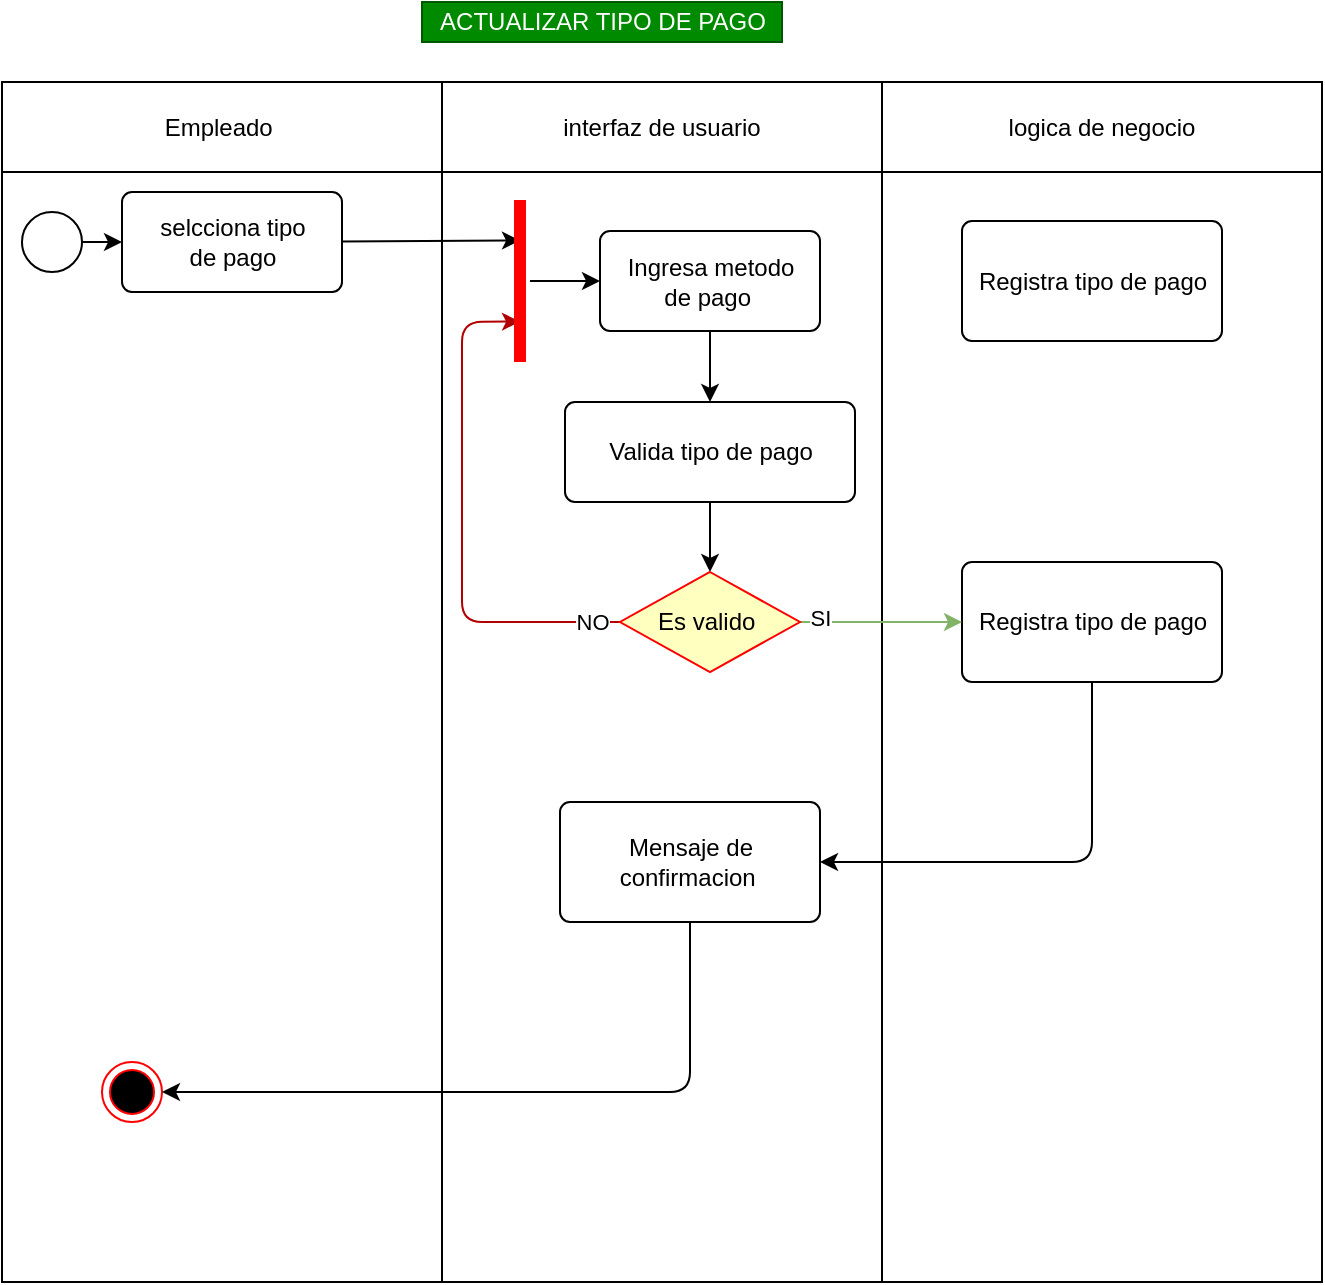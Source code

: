 <mxfile>
    <diagram id="9-XA4M4q2QKGlRUUP0wQ" name="Page-1">
        <mxGraphModel dx="814" dy="607" grid="1" gridSize="10" guides="1" tooltips="1" connect="1" arrows="1" fold="1" page="1" pageScale="1" pageWidth="827" pageHeight="1169" math="0" shadow="0">
            <root>
                <mxCell id="0"/>
                <mxCell id="1" parent="0"/>
                <mxCell id="41" value="ACTUALIZAR TIPO DE PAGO" style="text;html=1;resizable=0;autosize=1;align=center;verticalAlign=middle;points=[];rounded=0;fillColor=#008a00;fontColor=#ffffff;strokeColor=#005700;" vertex="1" parent="1">
                    <mxGeometry x="270" y="70" width="180" height="20" as="geometry"/>
                </mxCell>
                <mxCell id="42" value="" style="shape=table;startSize=0;container=1;collapsible=0;childLayout=tableLayout;" vertex="1" parent="1">
                    <mxGeometry x="60" y="110" width="660" height="600" as="geometry"/>
                </mxCell>
                <mxCell id="43" value="" style="shape=partialRectangle;collapsible=0;dropTarget=0;pointerEvents=0;fillColor=none;top=0;left=0;bottom=0;right=0;points=[[0,0.5],[1,0.5]];portConstraint=eastwest;" vertex="1" parent="42">
                    <mxGeometry width="660" height="45" as="geometry"/>
                </mxCell>
                <mxCell id="44" value="Empleado&amp;nbsp;" style="shape=partialRectangle;html=1;whiteSpace=wrap;connectable=0;overflow=hidden;fillColor=none;top=0;left=0;bottom=0;right=0;pointerEvents=1;" vertex="1" parent="43">
                    <mxGeometry width="220" height="45" as="geometry">
                        <mxRectangle width="220" height="45" as="alternateBounds"/>
                    </mxGeometry>
                </mxCell>
                <mxCell id="45" value="interfaz de usuario" style="shape=partialRectangle;html=1;whiteSpace=wrap;connectable=0;overflow=hidden;fillColor=none;top=0;left=0;bottom=0;right=0;pointerEvents=1;" vertex="1" parent="43">
                    <mxGeometry x="220" width="220" height="45" as="geometry">
                        <mxRectangle width="220" height="45" as="alternateBounds"/>
                    </mxGeometry>
                </mxCell>
                <mxCell id="46" value="logica de negocio" style="shape=partialRectangle;html=1;whiteSpace=wrap;connectable=0;overflow=hidden;fillColor=none;top=0;left=0;bottom=0;right=0;pointerEvents=1;" vertex="1" parent="43">
                    <mxGeometry x="440" width="220" height="45" as="geometry">
                        <mxRectangle width="220" height="45" as="alternateBounds"/>
                    </mxGeometry>
                </mxCell>
                <mxCell id="47" value="" style="shape=partialRectangle;collapsible=0;dropTarget=0;pointerEvents=0;fillColor=none;top=0;left=0;bottom=0;right=0;points=[[0,0.5],[1,0.5]];portConstraint=eastwest;" vertex="1" parent="42">
                    <mxGeometry y="45" width="660" height="555" as="geometry"/>
                </mxCell>
                <mxCell id="48" value="" style="shape=partialRectangle;html=1;whiteSpace=wrap;connectable=0;overflow=hidden;fillColor=none;top=0;left=0;bottom=0;right=0;pointerEvents=1;" vertex="1" parent="47">
                    <mxGeometry width="220" height="555" as="geometry">
                        <mxRectangle width="220" height="555" as="alternateBounds"/>
                    </mxGeometry>
                </mxCell>
                <mxCell id="49" value="" style="shape=partialRectangle;html=1;whiteSpace=wrap;connectable=0;overflow=hidden;fillColor=none;top=0;left=0;bottom=0;right=0;pointerEvents=1;" vertex="1" parent="47">
                    <mxGeometry x="220" width="220" height="555" as="geometry">
                        <mxRectangle width="220" height="555" as="alternateBounds"/>
                    </mxGeometry>
                </mxCell>
                <mxCell id="50" value="" style="shape=partialRectangle;html=1;whiteSpace=wrap;connectable=0;overflow=hidden;fillColor=none;top=0;left=0;bottom=0;right=0;pointerEvents=1;" vertex="1" parent="47">
                    <mxGeometry x="440" width="220" height="555" as="geometry">
                        <mxRectangle width="220" height="555" as="alternateBounds"/>
                    </mxGeometry>
                </mxCell>
                <mxCell id="51" style="edgeStyle=none;html=1;entryX=0;entryY=0.5;entryDx=0;entryDy=0;" edge="1" parent="1" source="52">
                    <mxGeometry relative="1" as="geometry">
                        <mxPoint x="120" y="190" as="targetPoint"/>
                    </mxGeometry>
                </mxCell>
                <mxCell id="52" value="" style="ellipse;html=1;fillColor=#FFFFFF;" vertex="1" parent="1">
                    <mxGeometry x="70" y="175" width="30" height="30" as="geometry"/>
                </mxCell>
                <mxCell id="53" value="" style="ellipse;html=1;shape=endState;fillColor=#000000;strokeColor=#ff0000;" vertex="1" parent="1">
                    <mxGeometry x="110" y="600" width="30" height="30" as="geometry"/>
                </mxCell>
                <mxCell id="54" style="edgeStyle=none;html=1;entryX=0.75;entryY=0.5;entryDx=0;entryDy=0;entryPerimeter=0;" edge="1" parent="1" source="55" target="70">
                    <mxGeometry relative="1" as="geometry">
                        <mxPoint x="270" y="200" as="targetPoint"/>
                    </mxGeometry>
                </mxCell>
                <mxCell id="55" value="&lt;font color=&quot;#000000&quot;&gt;selcciona tipo&lt;br&gt;&amp;nbsp;de pago&amp;nbsp;&lt;/font&gt;" style="html=1;align=center;verticalAlign=middle;rounded=1;absoluteArcSize=1;arcSize=10;dashed=0;fillColor=#FFFFFF;" vertex="1" parent="1">
                    <mxGeometry x="120" y="165" width="110" height="50" as="geometry"/>
                </mxCell>
                <mxCell id="56" style="edgeStyle=none;html=1;entryX=0.5;entryY=0;entryDx=0;entryDy=0;" edge="1" parent="1" source="57" target="63">
                    <mxGeometry relative="1" as="geometry"/>
                </mxCell>
                <mxCell id="57" value="&lt;font color=&quot;#000000&quot;&gt;Ingresa metodo&lt;br&gt;de pago&amp;nbsp;&lt;/font&gt;" style="html=1;align=center;verticalAlign=middle;rounded=1;absoluteArcSize=1;arcSize=10;dashed=0;fillColor=#FFFFFF;" vertex="1" parent="1">
                    <mxGeometry x="359" y="184.5" width="110" height="50" as="geometry"/>
                </mxCell>
                <mxCell id="58" style="edgeStyle=none;html=1;entryX=1;entryY=0.5;entryDx=0;entryDy=0;" edge="1" parent="1" source="59" target="61">
                    <mxGeometry relative="1" as="geometry">
                        <Array as="points">
                            <mxPoint x="605" y="500"/>
                        </Array>
                    </mxGeometry>
                </mxCell>
                <mxCell id="59" value="&lt;font color=&quot;#000000&quot;&gt;Registra tipo de pago&lt;/font&gt;" style="html=1;align=center;verticalAlign=middle;rounded=1;absoluteArcSize=1;arcSize=10;dashed=0;fillColor=#FFFFFF;" vertex="1" parent="1">
                    <mxGeometry x="540" y="350" width="130" height="60" as="geometry"/>
                </mxCell>
                <mxCell id="60" style="edgeStyle=none;html=1;entryX=1;entryY=0.5;entryDx=0;entryDy=0;" edge="1" parent="1" source="61" target="53">
                    <mxGeometry relative="1" as="geometry">
                        <Array as="points">
                            <mxPoint x="404" y="615"/>
                            <mxPoint x="260" y="615"/>
                        </Array>
                        <mxPoint x="190" y="615" as="targetPoint"/>
                    </mxGeometry>
                </mxCell>
                <mxCell id="61" value="&lt;font color=&quot;#000000&quot;&gt;Mensaje de &lt;br&gt;confirmacion&amp;nbsp;&lt;/font&gt;" style="html=1;align=center;verticalAlign=middle;rounded=1;absoluteArcSize=1;arcSize=10;dashed=0;fillColor=#FFFFFF;" vertex="1" parent="1">
                    <mxGeometry x="339" y="470" width="130" height="60" as="geometry"/>
                </mxCell>
                <mxCell id="62" style="edgeStyle=none;html=1;entryX=0.5;entryY=0;entryDx=0;entryDy=0;" edge="1" parent="1" source="63" target="68">
                    <mxGeometry relative="1" as="geometry"/>
                </mxCell>
                <mxCell id="63" value="&lt;font color=&quot;#000000&quot;&gt;Valida tipo de pago&lt;/font&gt;" style="html=1;align=center;verticalAlign=middle;rounded=1;absoluteArcSize=1;arcSize=10;dashed=0;fillColor=#FFFFFF;" vertex="1" parent="1">
                    <mxGeometry x="341.5" y="270" width="145" height="50" as="geometry"/>
                </mxCell>
                <mxCell id="64" style="edgeStyle=none;html=1;fillColor=#e51400;strokeColor=#B20000;entryX=0.25;entryY=0.5;entryDx=0;entryDy=0;entryPerimeter=0;" edge="1" parent="1" source="68" target="70">
                    <mxGeometry relative="1" as="geometry">
                        <Array as="points">
                            <mxPoint x="290" y="380"/>
                            <mxPoint x="290" y="230"/>
                        </Array>
                        <mxPoint x="300" y="240" as="targetPoint"/>
                    </mxGeometry>
                </mxCell>
                <mxCell id="65" value="NO" style="edgeLabel;html=1;align=center;verticalAlign=middle;resizable=0;points=[];" vertex="1" connectable="0" parent="64">
                    <mxGeometry x="-0.887" relative="1" as="geometry">
                        <mxPoint as="offset"/>
                    </mxGeometry>
                </mxCell>
                <mxCell id="66" style="edgeStyle=none;html=1;entryX=0;entryY=0.5;entryDx=0;entryDy=0;fillColor=#d5e8d4;gradientColor=#97d077;strokeColor=#82b366;" edge="1" parent="1" source="68" target="59">
                    <mxGeometry relative="1" as="geometry">
                        <Array as="points"/>
                    </mxGeometry>
                </mxCell>
                <mxCell id="67" value="SI" style="edgeLabel;html=1;align=center;verticalAlign=middle;resizable=0;points=[];" vertex="1" connectable="0" parent="66">
                    <mxGeometry x="-0.759" y="2" relative="1" as="geometry">
                        <mxPoint as="offset"/>
                    </mxGeometry>
                </mxCell>
                <mxCell id="68" value="&lt;span style=&quot;color: rgb(0 , 0 , 0)&quot;&gt;Es valido&amp;nbsp;&lt;/span&gt;" style="rhombus;whiteSpace=wrap;html=1;fillColor=#ffffc0;strokeColor=#ff0000;" vertex="1" parent="1">
                    <mxGeometry x="369" y="355" width="90" height="50" as="geometry"/>
                </mxCell>
                <mxCell id="69" style="edgeStyle=none;html=1;entryX=0;entryY=0.5;entryDx=0;entryDy=0;" edge="1" parent="1" source="70" target="57">
                    <mxGeometry relative="1" as="geometry"/>
                </mxCell>
                <mxCell id="70" value="" style="shape=line;html=1;strokeWidth=6;strokeColor=#ff0000;rotation=-90;" vertex="1" parent="1">
                    <mxGeometry x="278.5" y="204.5" width="81" height="10" as="geometry"/>
                </mxCell>
                <mxCell id="71" value="&lt;font color=&quot;#000000&quot;&gt;Registra tipo de pago&lt;/font&gt;" style="html=1;align=center;verticalAlign=middle;rounded=1;absoluteArcSize=1;arcSize=10;dashed=0;fillColor=#FFFFFF;" vertex="1" parent="1">
                    <mxGeometry x="540" y="179.5" width="130" height="60" as="geometry"/>
                </mxCell>
            </root>
        </mxGraphModel>
    </diagram>
</mxfile>